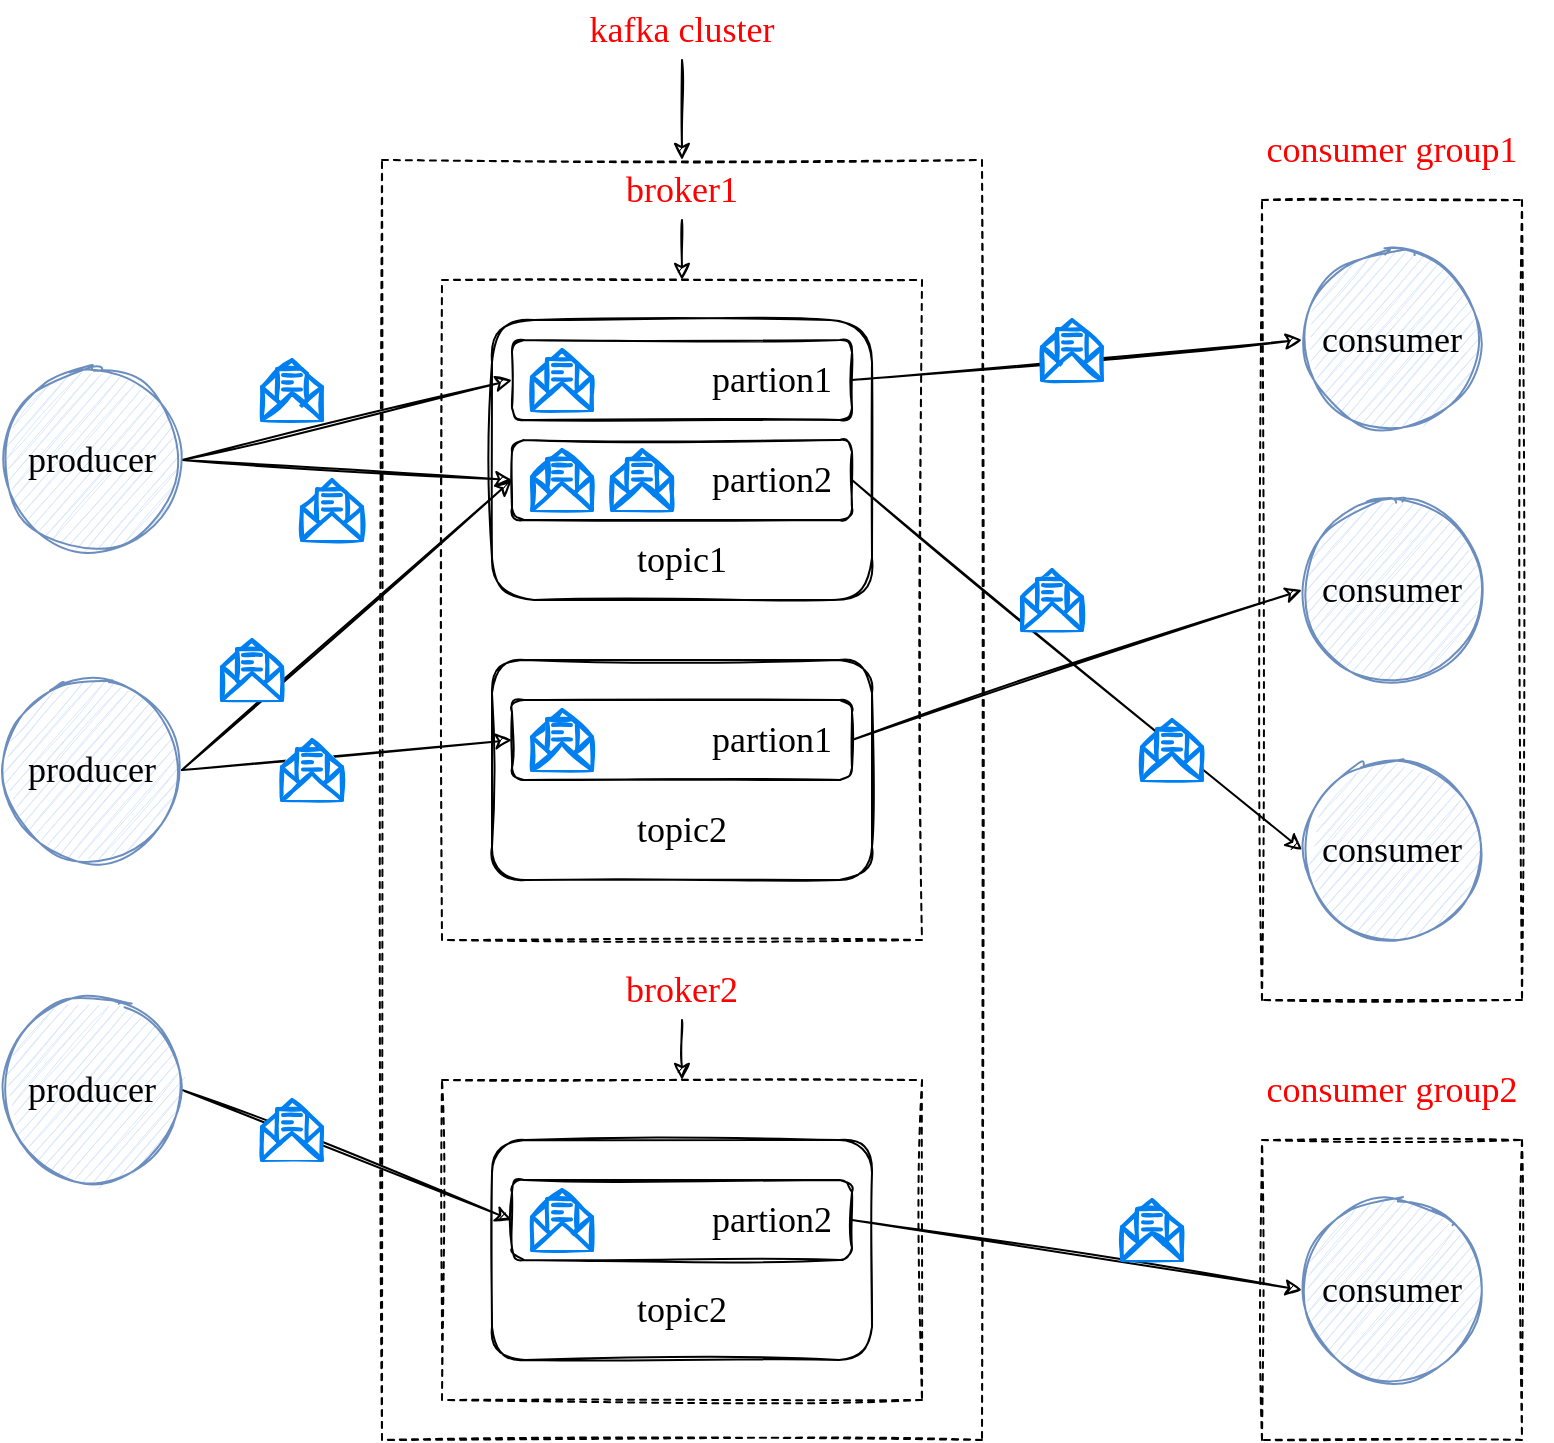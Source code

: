<mxfile version="20.3.0" type="device"><diagram id="g9qmcV0HTXwJ9zld5stS" name="第 1 页"><mxGraphModel dx="1677" dy="1833" grid="1" gridSize="10" guides="1" tooltips="1" connect="1" arrows="1" fold="1" page="1" pageScale="1" pageWidth="827" pageHeight="1169" math="0" shadow="0"><root><mxCell id="0"/><mxCell id="1" parent="0"/><mxCell id="Wh4Cqfv9Ivindg92wtB8-63" value="" style="rounded=0;whiteSpace=wrap;html=1;sketch=1;fontFamily=Comic Sans MS;fontSize=18;fontColor=#FF0000;dashed=1;" vertex="1" parent="1"><mxGeometry x="550" y="540" width="130" height="150" as="geometry"/></mxCell><mxCell id="Wh4Cqfv9Ivindg92wtB8-61" value="" style="rounded=0;whiteSpace=wrap;html=1;sketch=1;fontFamily=Comic Sans MS;fontSize=18;fontColor=#FF0000;dashed=1;" vertex="1" parent="1"><mxGeometry x="550" y="70" width="130" height="400" as="geometry"/></mxCell><mxCell id="Wh4Cqfv9Ivindg92wtB8-42" value="" style="rounded=0;whiteSpace=wrap;html=1;sketch=1;fontFamily=Comic Sans MS;fontSize=18;fontColor=#FF0000;dashed=1;" vertex="1" parent="1"><mxGeometry x="110" y="50" width="300" height="640" as="geometry"/></mxCell><mxCell id="Wh4Cqfv9Ivindg92wtB8-37" value="" style="rounded=0;whiteSpace=wrap;html=1;dashed=1;sketch=1;" vertex="1" parent="1"><mxGeometry x="140" y="510" width="240" height="160" as="geometry"/></mxCell><mxCell id="Wh4Cqfv9Ivindg92wtB8-1" value="" style="rounded=0;whiteSpace=wrap;html=1;dashed=1;sketch=1;" vertex="1" parent="1"><mxGeometry x="140" y="110" width="240" height="330" as="geometry"/></mxCell><mxCell id="Wh4Cqfv9Ivindg92wtB8-18" value="" style="rounded=1;whiteSpace=wrap;html=1;sketch=1;" vertex="1" parent="1"><mxGeometry x="165" y="300" width="190" height="110" as="geometry"/></mxCell><mxCell id="Wh4Cqfv9Ivindg92wtB8-2" value="" style="rounded=1;whiteSpace=wrap;html=1;sketch=1;" vertex="1" parent="1"><mxGeometry x="165" y="130" width="190" height="140" as="geometry"/></mxCell><mxCell id="Wh4Cqfv9Ivindg92wtB8-10" value="" style="group" vertex="1" connectable="0" parent="1"><mxGeometry x="175" y="140" width="170" height="40" as="geometry"/></mxCell><mxCell id="Wh4Cqfv9Ivindg92wtB8-3" value="" style="rounded=1;whiteSpace=wrap;html=1;sketch=1;" vertex="1" parent="Wh4Cqfv9Ivindg92wtB8-10"><mxGeometry width="170" height="40" as="geometry"/></mxCell><mxCell id="Wh4Cqfv9Ivindg92wtB8-4" value="" style="html=1;verticalLabelPosition=bottom;align=center;labelBackgroundColor=#ffffff;verticalAlign=top;strokeWidth=2;strokeColor=#0080F0;shadow=0;dashed=0;shape=mxgraph.ios7.icons.envelope_(message);sketch=1;" vertex="1" parent="Wh4Cqfv9Ivindg92wtB8-10"><mxGeometry x="10" y="5" width="30" height="30" as="geometry"/></mxCell><mxCell id="Wh4Cqfv9Ivindg92wtB8-5" value="&lt;font style=&quot;font-size: 18px;&quot; face=&quot;Comic Sans MS&quot;&gt;partion1&lt;/font&gt;" style="text;html=1;strokeColor=none;fillColor=none;align=center;verticalAlign=middle;whiteSpace=wrap;rounded=0;sketch=1;" vertex="1" parent="Wh4Cqfv9Ivindg92wtB8-10"><mxGeometry x="90" y="5" width="80" height="30" as="geometry"/></mxCell><mxCell id="Wh4Cqfv9Ivindg92wtB8-11" value="" style="group" vertex="1" connectable="0" parent="1"><mxGeometry x="175" y="320" width="170" height="40" as="geometry"/></mxCell><mxCell id="Wh4Cqfv9Ivindg92wtB8-12" value="" style="rounded=1;whiteSpace=wrap;html=1;sketch=1;" vertex="1" parent="Wh4Cqfv9Ivindg92wtB8-11"><mxGeometry width="170" height="40" as="geometry"/></mxCell><mxCell id="Wh4Cqfv9Ivindg92wtB8-13" value="" style="html=1;verticalLabelPosition=bottom;align=center;labelBackgroundColor=#ffffff;verticalAlign=top;strokeWidth=2;strokeColor=#0080F0;shadow=0;dashed=0;shape=mxgraph.ios7.icons.envelope_(message);sketch=1;" vertex="1" parent="Wh4Cqfv9Ivindg92wtB8-11"><mxGeometry x="10" y="5" width="30" height="30" as="geometry"/></mxCell><mxCell id="Wh4Cqfv9Ivindg92wtB8-14" value="&lt;font style=&quot;font-size: 18px;&quot; face=&quot;Comic Sans MS&quot;&gt;partion1&lt;/font&gt;" style="text;html=1;strokeColor=none;fillColor=none;align=center;verticalAlign=middle;whiteSpace=wrap;rounded=0;sketch=1;" vertex="1" parent="Wh4Cqfv9Ivindg92wtB8-11"><mxGeometry x="90" y="5" width="80" height="30" as="geometry"/></mxCell><mxCell id="Wh4Cqfv9Ivindg92wtB8-15" value="" style="group" vertex="1" connectable="0" parent="1"><mxGeometry x="175" y="190" width="170" height="40" as="geometry"/></mxCell><mxCell id="Wh4Cqfv9Ivindg92wtB8-6" value="" style="rounded=1;whiteSpace=wrap;html=1;sketch=1;" vertex="1" parent="Wh4Cqfv9Ivindg92wtB8-15"><mxGeometry width="170" height="40" as="geometry"/></mxCell><mxCell id="Wh4Cqfv9Ivindg92wtB8-7" value="" style="html=1;verticalLabelPosition=bottom;align=center;labelBackgroundColor=#ffffff;verticalAlign=top;strokeWidth=2;strokeColor=#0080F0;shadow=0;dashed=0;shape=mxgraph.ios7.icons.envelope_(message);sketch=1;" vertex="1" parent="Wh4Cqfv9Ivindg92wtB8-15"><mxGeometry x="10" y="5" width="30" height="30" as="geometry"/></mxCell><mxCell id="Wh4Cqfv9Ivindg92wtB8-8" value="&lt;font style=&quot;font-size: 18px;&quot; face=&quot;Comic Sans MS&quot;&gt;partion2&lt;/font&gt;" style="text;html=1;strokeColor=none;fillColor=none;align=center;verticalAlign=middle;whiteSpace=wrap;rounded=0;sketch=1;" vertex="1" parent="Wh4Cqfv9Ivindg92wtB8-15"><mxGeometry x="90" y="5" width="80" height="30" as="geometry"/></mxCell><mxCell id="Wh4Cqfv9Ivindg92wtB8-9" value="" style="html=1;verticalLabelPosition=bottom;align=center;labelBackgroundColor=#ffffff;verticalAlign=top;strokeWidth=2;strokeColor=#0080F0;shadow=0;dashed=0;shape=mxgraph.ios7.icons.envelope_(message);sketch=1;" vertex="1" parent="Wh4Cqfv9Ivindg92wtB8-15"><mxGeometry x="50" y="5" width="30" height="30" as="geometry"/></mxCell><mxCell id="Wh4Cqfv9Ivindg92wtB8-16" value="topic1" style="text;html=1;strokeColor=none;fillColor=none;align=center;verticalAlign=middle;whiteSpace=wrap;rounded=0;sketch=1;fontFamily=Comic Sans MS;fontSize=18;" vertex="1" parent="1"><mxGeometry x="230" y="235" width="60" height="30" as="geometry"/></mxCell><mxCell id="Wh4Cqfv9Ivindg92wtB8-23" value="topic2" style="text;html=1;strokeColor=none;fillColor=none;align=center;verticalAlign=middle;whiteSpace=wrap;rounded=0;sketch=1;fontFamily=Comic Sans MS;fontSize=18;" vertex="1" parent="1"><mxGeometry x="230" y="370" width="60" height="30" as="geometry"/></mxCell><mxCell id="Wh4Cqfv9Ivindg92wtB8-31" value="" style="rounded=1;whiteSpace=wrap;html=1;sketch=1;" vertex="1" parent="1"><mxGeometry x="165" y="540" width="190" height="110" as="geometry"/></mxCell><mxCell id="Wh4Cqfv9Ivindg92wtB8-32" value="" style="group" vertex="1" connectable="0" parent="1"><mxGeometry x="175" y="560" width="170" height="40" as="geometry"/></mxCell><mxCell id="Wh4Cqfv9Ivindg92wtB8-33" value="" style="rounded=1;whiteSpace=wrap;html=1;sketch=1;" vertex="1" parent="Wh4Cqfv9Ivindg92wtB8-32"><mxGeometry width="170" height="40" as="geometry"/></mxCell><mxCell id="Wh4Cqfv9Ivindg92wtB8-34" value="" style="html=1;verticalLabelPosition=bottom;align=center;labelBackgroundColor=#ffffff;verticalAlign=top;strokeWidth=2;strokeColor=#0080F0;shadow=0;dashed=0;shape=mxgraph.ios7.icons.envelope_(message);sketch=1;" vertex="1" parent="Wh4Cqfv9Ivindg92wtB8-32"><mxGeometry x="10" y="5" width="30" height="30" as="geometry"/></mxCell><mxCell id="Wh4Cqfv9Ivindg92wtB8-35" value="&lt;font style=&quot;font-size: 18px;&quot; face=&quot;Comic Sans MS&quot;&gt;partion2&lt;/font&gt;" style="text;html=1;strokeColor=none;fillColor=none;align=center;verticalAlign=middle;whiteSpace=wrap;rounded=0;sketch=1;" vertex="1" parent="Wh4Cqfv9Ivindg92wtB8-32"><mxGeometry x="90" y="5" width="80" height="30" as="geometry"/></mxCell><mxCell id="Wh4Cqfv9Ivindg92wtB8-36" value="topic2" style="text;html=1;strokeColor=none;fillColor=none;align=center;verticalAlign=middle;whiteSpace=wrap;rounded=0;sketch=1;fontFamily=Comic Sans MS;fontSize=18;" vertex="1" parent="1"><mxGeometry x="230" y="610" width="60" height="30" as="geometry"/></mxCell><mxCell id="Wh4Cqfv9Ivindg92wtB8-39" style="edgeStyle=orthogonalEdgeStyle;rounded=0;orthogonalLoop=1;jettySize=auto;html=1;exitX=0.5;exitY=1;exitDx=0;exitDy=0;entryX=0.5;entryY=0;entryDx=0;entryDy=0;fontFamily=Comic Sans MS;fontSize=18;fontColor=#FF0000;sketch=1;" edge="1" parent="1" source="Wh4Cqfv9Ivindg92wtB8-38" target="Wh4Cqfv9Ivindg92wtB8-1"><mxGeometry relative="1" as="geometry"/></mxCell><mxCell id="Wh4Cqfv9Ivindg92wtB8-38" value="&lt;font color=&quot;#ff0000&quot;&gt;broker1&lt;/font&gt;" style="text;html=1;strokeColor=none;fillColor=none;align=center;verticalAlign=middle;whiteSpace=wrap;rounded=0;sketch=1;fontFamily=Comic Sans MS;fontSize=18;" vertex="1" parent="1"><mxGeometry x="220" y="50" width="80" height="30" as="geometry"/></mxCell><mxCell id="Wh4Cqfv9Ivindg92wtB8-41" style="edgeStyle=orthogonalEdgeStyle;rounded=0;sketch=1;orthogonalLoop=1;jettySize=auto;html=1;exitX=0.5;exitY=1;exitDx=0;exitDy=0;entryX=0.5;entryY=0;entryDx=0;entryDy=0;fontFamily=Comic Sans MS;fontSize=18;fontColor=#FF0000;" edge="1" parent="1" source="Wh4Cqfv9Ivindg92wtB8-40" target="Wh4Cqfv9Ivindg92wtB8-37"><mxGeometry relative="1" as="geometry"/></mxCell><mxCell id="Wh4Cqfv9Ivindg92wtB8-40" value="&lt;font color=&quot;#ff0000&quot;&gt;broker2&lt;/font&gt;" style="text;html=1;strokeColor=none;fillColor=none;align=center;verticalAlign=middle;whiteSpace=wrap;rounded=0;sketch=1;fontFamily=Comic Sans MS;fontSize=18;" vertex="1" parent="1"><mxGeometry x="220" y="450" width="80" height="30" as="geometry"/></mxCell><mxCell id="Wh4Cqfv9Ivindg92wtB8-44" style="edgeStyle=orthogonalEdgeStyle;rounded=0;sketch=1;orthogonalLoop=1;jettySize=auto;html=1;exitX=0.5;exitY=1;exitDx=0;exitDy=0;entryX=0.5;entryY=0;entryDx=0;entryDy=0;fontFamily=Comic Sans MS;fontSize=18;fontColor=#FF0000;" edge="1" parent="1" source="Wh4Cqfv9Ivindg92wtB8-43" target="Wh4Cqfv9Ivindg92wtB8-38"><mxGeometry relative="1" as="geometry"/></mxCell><mxCell id="Wh4Cqfv9Ivindg92wtB8-43" value="kafka cluster" style="text;html=1;strokeColor=none;fillColor=none;align=center;verticalAlign=middle;whiteSpace=wrap;rounded=0;dashed=1;sketch=1;fontFamily=Comic Sans MS;fontSize=18;fontColor=#FF0000;" vertex="1" parent="1"><mxGeometry x="185" y="-30" width="150" height="30" as="geometry"/></mxCell><mxCell id="Wh4Cqfv9Ivindg92wtB8-48" style="rounded=0;sketch=1;orthogonalLoop=1;jettySize=auto;html=1;exitX=1;exitY=0.5;exitDx=0;exitDy=0;entryX=0;entryY=0.5;entryDx=0;entryDy=0;fontFamily=Comic Sans MS;fontSize=18;fontColor=#FF0000;" edge="1" parent="1" source="Wh4Cqfv9Ivindg92wtB8-45" target="Wh4Cqfv9Ivindg92wtB8-3"><mxGeometry relative="1" as="geometry"/></mxCell><mxCell id="Wh4Cqfv9Ivindg92wtB8-49" style="edgeStyle=none;rounded=0;sketch=1;orthogonalLoop=1;jettySize=auto;html=1;exitX=1;exitY=0.5;exitDx=0;exitDy=0;entryX=0;entryY=0.5;entryDx=0;entryDy=0;fontFamily=Comic Sans MS;fontSize=18;fontColor=#FF0000;" edge="1" parent="1" source="Wh4Cqfv9Ivindg92wtB8-45" target="Wh4Cqfv9Ivindg92wtB8-6"><mxGeometry relative="1" as="geometry"/></mxCell><mxCell id="Wh4Cqfv9Ivindg92wtB8-45" value="producer" style="ellipse;whiteSpace=wrap;html=1;aspect=fixed;rounded=1;sketch=1;fontFamily=Comic Sans MS;fontSize=18;fillColor=#dae8fc;strokeColor=#6c8ebf;" vertex="1" parent="1"><mxGeometry x="-80" y="155" width="90" height="90" as="geometry"/></mxCell><mxCell id="Wh4Cqfv9Ivindg92wtB8-50" style="edgeStyle=none;rounded=0;sketch=1;orthogonalLoop=1;jettySize=auto;html=1;exitX=1;exitY=0.5;exitDx=0;exitDy=0;entryX=0;entryY=0.5;entryDx=0;entryDy=0;fontFamily=Comic Sans MS;fontSize=18;fontColor=#FF0000;" edge="1" parent="1" source="Wh4Cqfv9Ivindg92wtB8-46" target="Wh4Cqfv9Ivindg92wtB8-6"><mxGeometry relative="1" as="geometry"/></mxCell><mxCell id="Wh4Cqfv9Ivindg92wtB8-51" style="edgeStyle=none;rounded=0;sketch=1;orthogonalLoop=1;jettySize=auto;html=1;exitX=1;exitY=0.5;exitDx=0;exitDy=0;entryX=0;entryY=0.5;entryDx=0;entryDy=0;fontFamily=Comic Sans MS;fontSize=18;fontColor=#FF0000;" edge="1" parent="1" source="Wh4Cqfv9Ivindg92wtB8-46" target="Wh4Cqfv9Ivindg92wtB8-12"><mxGeometry relative="1" as="geometry"/></mxCell><mxCell id="Wh4Cqfv9Ivindg92wtB8-46" value="producer" style="ellipse;whiteSpace=wrap;html=1;aspect=fixed;rounded=1;sketch=1;fontFamily=Comic Sans MS;fontSize=18;fillColor=#dae8fc;strokeColor=#6c8ebf;" vertex="1" parent="1"><mxGeometry x="-80" y="310" width="90" height="90" as="geometry"/></mxCell><mxCell id="Wh4Cqfv9Ivindg92wtB8-52" style="edgeStyle=none;rounded=0;sketch=1;orthogonalLoop=1;jettySize=auto;html=1;exitX=1;exitY=0.5;exitDx=0;exitDy=0;entryX=0;entryY=0.5;entryDx=0;entryDy=0;fontFamily=Comic Sans MS;fontSize=18;fontColor=#FF0000;" edge="1" parent="1" source="Wh4Cqfv9Ivindg92wtB8-47" target="Wh4Cqfv9Ivindg92wtB8-33"><mxGeometry relative="1" as="geometry"/></mxCell><mxCell id="Wh4Cqfv9Ivindg92wtB8-47" value="producer" style="ellipse;whiteSpace=wrap;html=1;aspect=fixed;rounded=1;sketch=1;fontFamily=Comic Sans MS;fontSize=18;fillColor=#dae8fc;strokeColor=#6c8ebf;" vertex="1" parent="1"><mxGeometry x="-80" y="470" width="90" height="90" as="geometry"/></mxCell><mxCell id="Wh4Cqfv9Ivindg92wtB8-53" value="" style="html=1;verticalLabelPosition=bottom;align=center;labelBackgroundColor=#ffffff;verticalAlign=top;strokeWidth=2;strokeColor=#0080F0;shadow=0;dashed=0;shape=mxgraph.ios7.icons.envelope_(message);rounded=1;sketch=1;fontFamily=Comic Sans MS;fontSize=18;fontColor=#FF0000;" vertex="1" parent="1"><mxGeometry x="50" y="150" width="30" height="30" as="geometry"/></mxCell><mxCell id="Wh4Cqfv9Ivindg92wtB8-54" value="" style="html=1;verticalLabelPosition=bottom;align=center;labelBackgroundColor=#ffffff;verticalAlign=top;strokeWidth=2;strokeColor=#0080F0;shadow=0;dashed=0;shape=mxgraph.ios7.icons.envelope_(message);rounded=1;sketch=1;fontFamily=Comic Sans MS;fontSize=18;fontColor=#FF0000;" vertex="1" parent="1"><mxGeometry x="70" y="210" width="30" height="30" as="geometry"/></mxCell><mxCell id="Wh4Cqfv9Ivindg92wtB8-55" value="" style="html=1;verticalLabelPosition=bottom;align=center;labelBackgroundColor=#ffffff;verticalAlign=top;strokeWidth=2;strokeColor=#0080F0;shadow=0;dashed=0;shape=mxgraph.ios7.icons.envelope_(message);rounded=1;sketch=1;fontFamily=Comic Sans MS;fontSize=18;fontColor=#FF0000;" vertex="1" parent="1"><mxGeometry x="30" y="290" width="30" height="30" as="geometry"/></mxCell><mxCell id="Wh4Cqfv9Ivindg92wtB8-56" value="" style="html=1;verticalLabelPosition=bottom;align=center;labelBackgroundColor=#ffffff;verticalAlign=top;strokeWidth=2;strokeColor=#0080F0;shadow=0;dashed=0;shape=mxgraph.ios7.icons.envelope_(message);rounded=1;sketch=1;fontFamily=Comic Sans MS;fontSize=18;fontColor=#FF0000;" vertex="1" parent="1"><mxGeometry x="60" y="340" width="30" height="30" as="geometry"/></mxCell><mxCell id="Wh4Cqfv9Ivindg92wtB8-57" value="" style="html=1;verticalLabelPosition=bottom;align=center;labelBackgroundColor=#ffffff;verticalAlign=top;strokeWidth=2;strokeColor=#0080F0;shadow=0;dashed=0;shape=mxgraph.ios7.icons.envelope_(message);rounded=1;sketch=1;fontFamily=Comic Sans MS;fontSize=18;fontColor=#FF0000;" vertex="1" parent="1"><mxGeometry x="50" y="520" width="30" height="30" as="geometry"/></mxCell><mxCell id="Wh4Cqfv9Ivindg92wtB8-58" value="consumer" style="ellipse;whiteSpace=wrap;html=1;aspect=fixed;rounded=1;sketch=1;fontFamily=Comic Sans MS;fontSize=18;fillColor=#dae8fc;strokeColor=#6c8ebf;" vertex="1" parent="1"><mxGeometry x="570" y="95" width="90" height="90" as="geometry"/></mxCell><mxCell id="Wh4Cqfv9Ivindg92wtB8-59" value="consumer" style="ellipse;whiteSpace=wrap;html=1;aspect=fixed;rounded=1;sketch=1;fontFamily=Comic Sans MS;fontSize=18;fillColor=#dae8fc;strokeColor=#6c8ebf;" vertex="1" parent="1"><mxGeometry x="570" y="220" width="90" height="90" as="geometry"/></mxCell><mxCell id="Wh4Cqfv9Ivindg92wtB8-60" value="consumer" style="ellipse;whiteSpace=wrap;html=1;aspect=fixed;rounded=1;sketch=1;fontFamily=Comic Sans MS;fontSize=18;fillColor=#dae8fc;strokeColor=#6c8ebf;" vertex="1" parent="1"><mxGeometry x="570" y="350" width="90" height="90" as="geometry"/></mxCell><mxCell id="Wh4Cqfv9Ivindg92wtB8-62" value="consumer" style="ellipse;whiteSpace=wrap;html=1;aspect=fixed;rounded=1;sketch=1;fontFamily=Comic Sans MS;fontSize=18;fillColor=#dae8fc;strokeColor=#6c8ebf;" vertex="1" parent="1"><mxGeometry x="570" y="570" width="90" height="90" as="geometry"/></mxCell><mxCell id="Wh4Cqfv9Ivindg92wtB8-64" value="consumer group1" style="text;html=1;strokeColor=none;fillColor=none;align=center;verticalAlign=middle;whiteSpace=wrap;rounded=0;dashed=1;sketch=1;fontFamily=Comic Sans MS;fontSize=18;fontColor=#FF0000;" vertex="1" parent="1"><mxGeometry x="535" y="30" width="160" height="30" as="geometry"/></mxCell><mxCell id="Wh4Cqfv9Ivindg92wtB8-65" value="consumer group2" style="text;html=1;strokeColor=none;fillColor=none;align=center;verticalAlign=middle;whiteSpace=wrap;rounded=0;dashed=1;sketch=1;fontFamily=Comic Sans MS;fontSize=18;fontColor=#FF0000;" vertex="1" parent="1"><mxGeometry x="535" y="500" width="160" height="30" as="geometry"/></mxCell><mxCell id="Wh4Cqfv9Ivindg92wtB8-66" style="edgeStyle=none;rounded=0;sketch=1;orthogonalLoop=1;jettySize=auto;html=1;exitX=1;exitY=0.5;exitDx=0;exitDy=0;entryX=0;entryY=0.5;entryDx=0;entryDy=0;fontFamily=Comic Sans MS;fontSize=18;fontColor=#FF0000;" edge="1" parent="1" source="Wh4Cqfv9Ivindg92wtB8-5" target="Wh4Cqfv9Ivindg92wtB8-58"><mxGeometry relative="1" as="geometry"/></mxCell><mxCell id="Wh4Cqfv9Ivindg92wtB8-67" style="edgeStyle=none;rounded=0;sketch=1;orthogonalLoop=1;jettySize=auto;html=1;exitX=1;exitY=0.5;exitDx=0;exitDy=0;entryX=0;entryY=0.5;entryDx=0;entryDy=0;fontFamily=Comic Sans MS;fontSize=18;fontColor=#FF0000;" edge="1" parent="1" source="Wh4Cqfv9Ivindg92wtB8-8" target="Wh4Cqfv9Ivindg92wtB8-60"><mxGeometry relative="1" as="geometry"/></mxCell><mxCell id="Wh4Cqfv9Ivindg92wtB8-68" style="edgeStyle=none;rounded=0;sketch=1;orthogonalLoop=1;jettySize=auto;html=1;exitX=1;exitY=0.5;exitDx=0;exitDy=0;entryX=0;entryY=0.5;entryDx=0;entryDy=0;fontFamily=Comic Sans MS;fontSize=18;fontColor=#FF0000;" edge="1" parent="1" source="Wh4Cqfv9Ivindg92wtB8-14" target="Wh4Cqfv9Ivindg92wtB8-59"><mxGeometry relative="1" as="geometry"/></mxCell><mxCell id="Wh4Cqfv9Ivindg92wtB8-69" value="" style="html=1;verticalLabelPosition=bottom;align=center;labelBackgroundColor=#ffffff;verticalAlign=top;strokeWidth=2;strokeColor=#0080F0;shadow=0;dashed=0;shape=mxgraph.ios7.icons.envelope_(message);rounded=1;sketch=1;fontFamily=Comic Sans MS;fontSize=18;fontColor=#FF0000;" vertex="1" parent="1"><mxGeometry x="440" y="130" width="30" height="30" as="geometry"/></mxCell><mxCell id="Wh4Cqfv9Ivindg92wtB8-70" value="" style="html=1;verticalLabelPosition=bottom;align=center;labelBackgroundColor=#ffffff;verticalAlign=top;strokeWidth=2;strokeColor=#0080F0;shadow=0;dashed=0;shape=mxgraph.ios7.icons.envelope_(message);rounded=1;sketch=1;fontFamily=Comic Sans MS;fontSize=18;fontColor=#FF0000;" vertex="1" parent="1"><mxGeometry x="430" y="255" width="30" height="30" as="geometry"/></mxCell><mxCell id="Wh4Cqfv9Ivindg92wtB8-71" value="" style="html=1;verticalLabelPosition=bottom;align=center;labelBackgroundColor=#ffffff;verticalAlign=top;strokeWidth=2;strokeColor=#0080F0;shadow=0;dashed=0;shape=mxgraph.ios7.icons.envelope_(message);rounded=1;sketch=1;fontFamily=Comic Sans MS;fontSize=18;fontColor=#FF0000;" vertex="1" parent="1"><mxGeometry x="490" y="330" width="30" height="30" as="geometry"/></mxCell><mxCell id="Wh4Cqfv9Ivindg92wtB8-72" style="edgeStyle=none;rounded=0;sketch=1;orthogonalLoop=1;jettySize=auto;html=1;exitX=1;exitY=0.5;exitDx=0;exitDy=0;entryX=0;entryY=0.5;entryDx=0;entryDy=0;fontFamily=Comic Sans MS;fontSize=18;fontColor=#FF0000;" edge="1" parent="1" source="Wh4Cqfv9Ivindg92wtB8-35" target="Wh4Cqfv9Ivindg92wtB8-62"><mxGeometry relative="1" as="geometry"/></mxCell><mxCell id="Wh4Cqfv9Ivindg92wtB8-73" value="" style="html=1;verticalLabelPosition=bottom;align=center;labelBackgroundColor=#ffffff;verticalAlign=top;strokeWidth=2;strokeColor=#0080F0;shadow=0;dashed=0;shape=mxgraph.ios7.icons.envelope_(message);rounded=1;sketch=1;fontFamily=Comic Sans MS;fontSize=18;fontColor=#FF0000;" vertex="1" parent="1"><mxGeometry x="480" y="570" width="30" height="30" as="geometry"/></mxCell></root></mxGraphModel></diagram></mxfile>